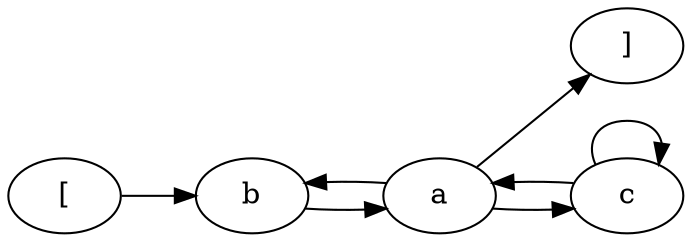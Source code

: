 digraph G {
rankdir = LR
label = "";
esg0_vertex0 -> esg0_vertex2;
esg0_vertex1 -> esg0_vertex4;
esg0_vertex3 -> esg0_vertex3;
esg0_vertex1 -> esg0_vertex2;
esg0_vertex1 -> esg0_vertex3;
esg0_vertex3 -> esg0_vertex1;
esg0_vertex2 -> esg0_vertex1;
esg0_vertex0 [label = "["]
esg0_vertex2 [label = "b"]
esg0_vertex1 [label = "a"]
esg0_vertex4 [label = "]"]
esg0_vertex3 [label = "c"]
}
